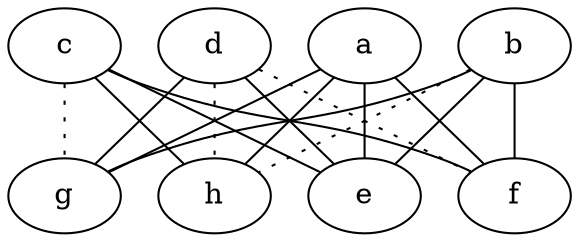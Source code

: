 graph {
a -- e;
a -- f;
a -- g;
a -- h;
b -- e;
b -- f;
b -- g;
b -- h [style=dotted];
c -- e;
c -- f;
c -- g [style=dotted];
c -- h;
d -- e;
d -- f [style=dotted];
d -- g;
d -- h [style=dotted];
}
